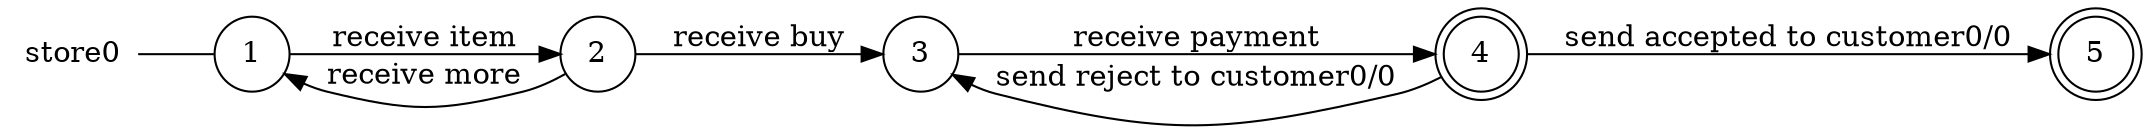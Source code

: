 digraph store0 {
	rankdir="LR";
	n_0 [label="store0", shape="plaintext"];
	n_1 [id="6", shape=doublecircle, label="5"];
	n_2 [id="1", shape=circle, label="1"];
	n_0 -> n_2 [arrowhead=none];
	n_3 [id="2", shape=circle, label="2"];
	n_4 [id="7", shape=doublecircle, label="4"];
	n_5 [id="3", shape=circle, label="3"];

	n_5 -> n_4 [id="[$e|1]", label="receive payment"];
	n_3 -> n_2 [id="[$e|8]", label="receive more"];
	n_3 -> n_5 [id="[$e|9]", label="receive buy"];
	n_2 -> n_3 [id="[$e|6]", label="receive item"];
	n_4 -> n_1 [id="[$e|7]", label="send accepted to customer0/0"];
	n_4 -> n_5 [id="[$e|5]", label="send reject to customer0/0"];
}

